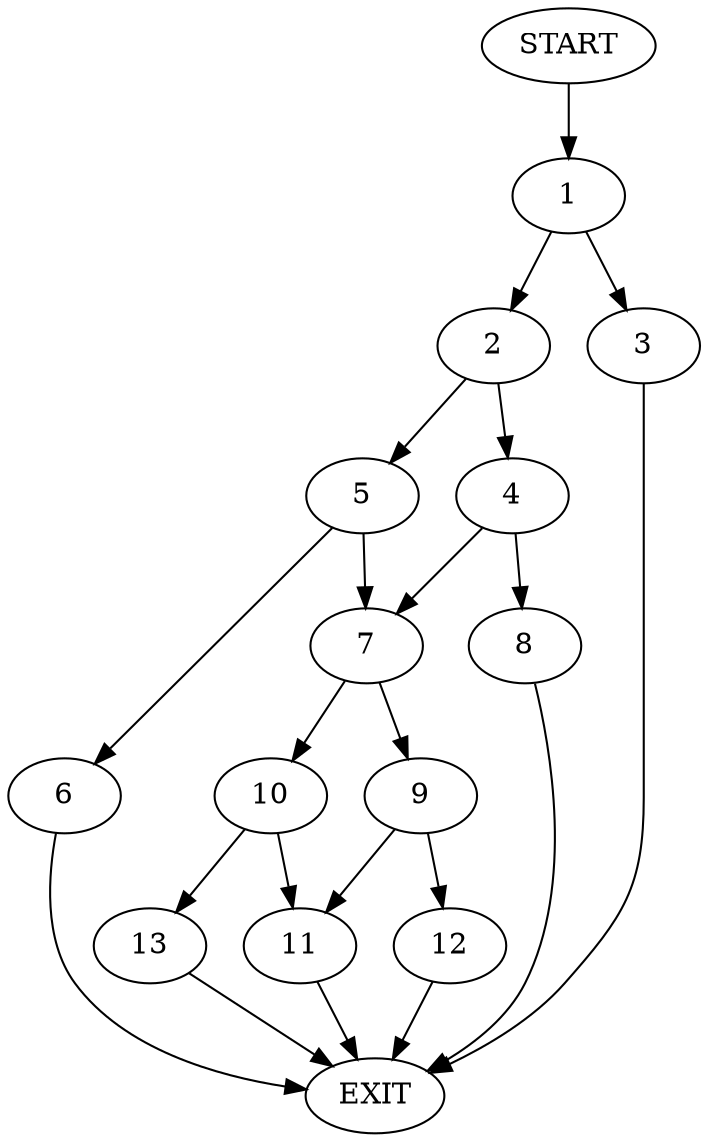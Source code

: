 digraph {
0 [label="START"]
14 [label="EXIT"]
0 -> 1
1 -> 2
1 -> 3
3 -> 14
2 -> 4
2 -> 5
5 -> 6
5 -> 7
4 -> 8
4 -> 7
7 -> 9
7 -> 10
6 -> 14
8 -> 14
9 -> 11
9 -> 12
10 -> 13
10 -> 11
11 -> 14
13 -> 14
12 -> 14
}
